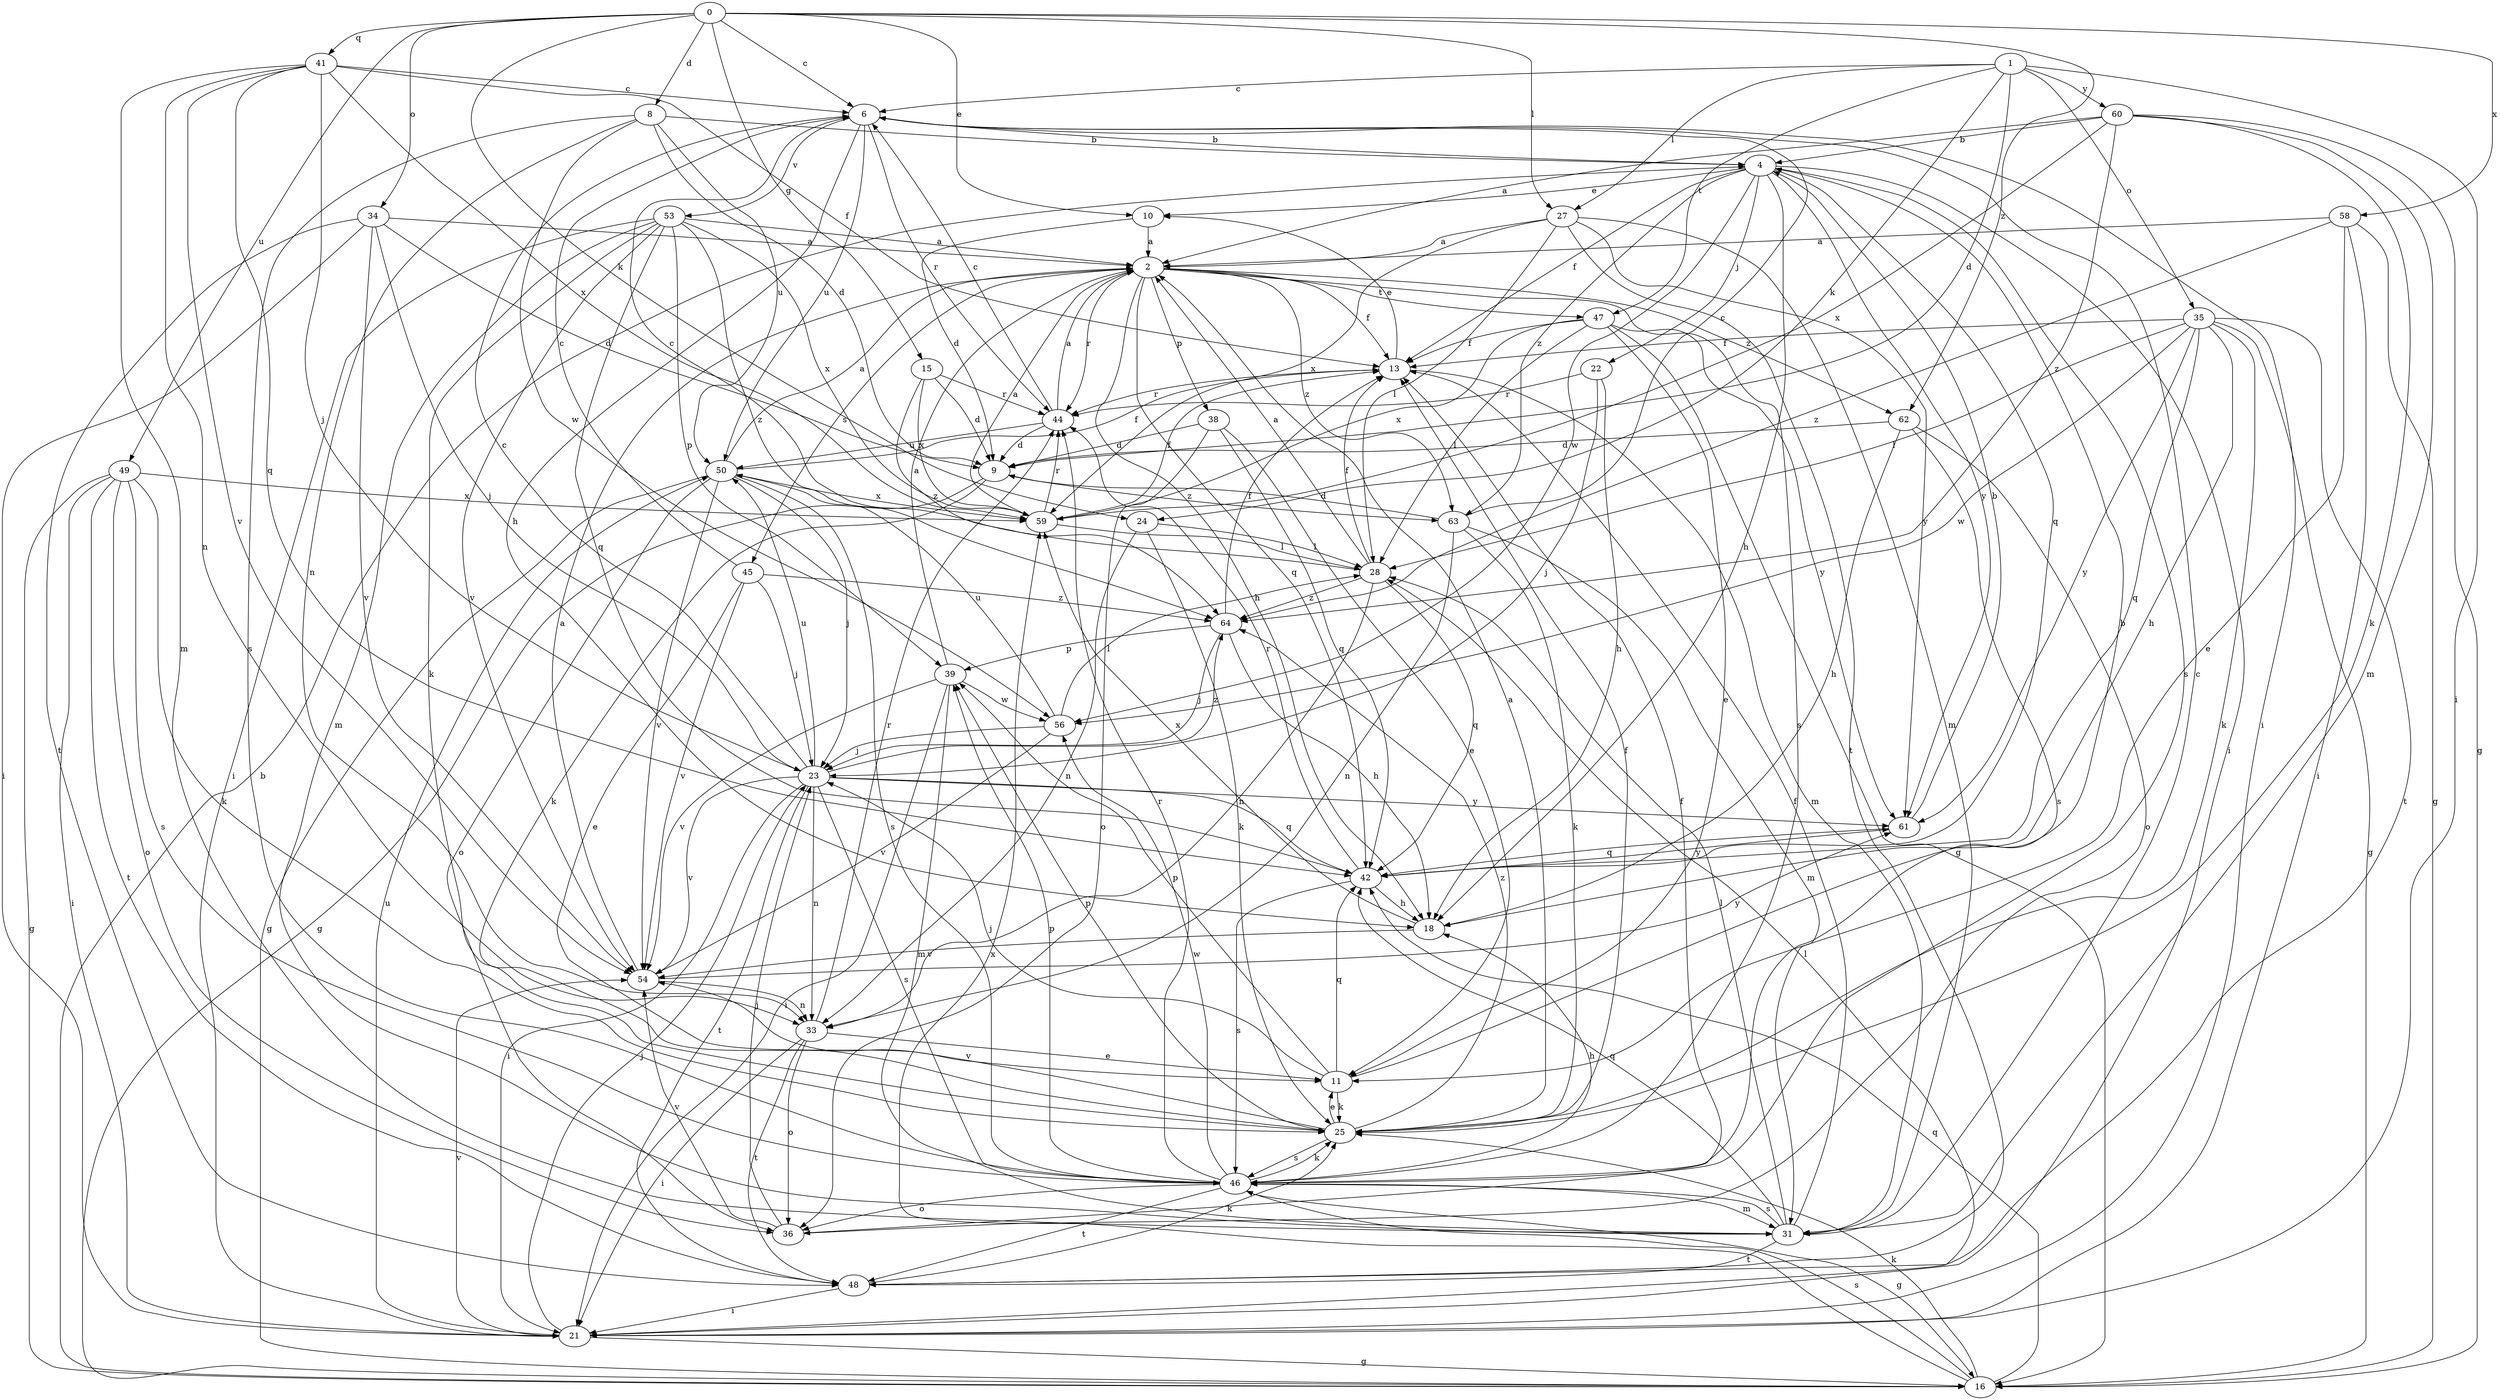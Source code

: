 strict digraph  {
0;
1;
2;
4;
6;
8;
9;
10;
11;
13;
15;
16;
18;
21;
22;
23;
24;
25;
27;
28;
31;
33;
34;
35;
36;
38;
39;
41;
42;
44;
45;
46;
47;
48;
49;
50;
53;
54;
56;
58;
59;
60;
61;
62;
63;
64;
0 -> 6  [label=c];
0 -> 8  [label=d];
0 -> 10  [label=e];
0 -> 15  [label=g];
0 -> 24  [label=k];
0 -> 27  [label=l];
0 -> 34  [label=o];
0 -> 41  [label=q];
0 -> 49  [label=u];
0 -> 58  [label=x];
0 -> 62  [label=z];
1 -> 6  [label=c];
1 -> 9  [label=d];
1 -> 21  [label=i];
1 -> 24  [label=k];
1 -> 27  [label=l];
1 -> 35  [label=o];
1 -> 47  [label=t];
1 -> 60  [label=y];
2 -> 13  [label=f];
2 -> 18  [label=h];
2 -> 38  [label=p];
2 -> 42  [label=q];
2 -> 44  [label=r];
2 -> 45  [label=s];
2 -> 46  [label=s];
2 -> 47  [label=t];
2 -> 62  [label=z];
2 -> 63  [label=z];
4 -> 10  [label=e];
4 -> 13  [label=f];
4 -> 18  [label=h];
4 -> 21  [label=i];
4 -> 22  [label=j];
4 -> 42  [label=q];
4 -> 46  [label=s];
4 -> 56  [label=w];
4 -> 61  [label=y];
4 -> 63  [label=z];
6 -> 4  [label=b];
6 -> 18  [label=h];
6 -> 21  [label=i];
6 -> 44  [label=r];
6 -> 50  [label=u];
6 -> 53  [label=v];
8 -> 4  [label=b];
8 -> 9  [label=d];
8 -> 33  [label=n];
8 -> 46  [label=s];
8 -> 50  [label=u];
8 -> 56  [label=w];
9 -> 16  [label=g];
9 -> 25  [label=k];
9 -> 63  [label=z];
10 -> 2  [label=a];
10 -> 9  [label=d];
11 -> 4  [label=b];
11 -> 23  [label=j];
11 -> 25  [label=k];
11 -> 39  [label=p];
11 -> 42  [label=q];
13 -> 10  [label=e];
13 -> 31  [label=m];
13 -> 44  [label=r];
15 -> 9  [label=d];
15 -> 44  [label=r];
15 -> 59  [label=x];
15 -> 64  [label=z];
16 -> 4  [label=b];
16 -> 25  [label=k];
16 -> 42  [label=q];
16 -> 46  [label=s];
16 -> 59  [label=x];
18 -> 54  [label=v];
18 -> 59  [label=x];
21 -> 16  [label=g];
21 -> 23  [label=j];
21 -> 28  [label=l];
21 -> 50  [label=u];
21 -> 54  [label=v];
22 -> 18  [label=h];
22 -> 23  [label=j];
22 -> 44  [label=r];
23 -> 6  [label=c];
23 -> 21  [label=i];
23 -> 33  [label=n];
23 -> 42  [label=q];
23 -> 46  [label=s];
23 -> 48  [label=t];
23 -> 50  [label=u];
23 -> 54  [label=v];
23 -> 61  [label=y];
23 -> 64  [label=z];
24 -> 25  [label=k];
24 -> 28  [label=l];
24 -> 33  [label=n];
25 -> 2  [label=a];
25 -> 11  [label=e];
25 -> 13  [label=f];
25 -> 39  [label=p];
25 -> 46  [label=s];
25 -> 54  [label=v];
25 -> 64  [label=z];
27 -> 2  [label=a];
27 -> 28  [label=l];
27 -> 31  [label=m];
27 -> 48  [label=t];
27 -> 59  [label=x];
27 -> 61  [label=y];
28 -> 2  [label=a];
28 -> 6  [label=c];
28 -> 13  [label=f];
28 -> 33  [label=n];
28 -> 42  [label=q];
28 -> 64  [label=z];
31 -> 6  [label=c];
31 -> 13  [label=f];
31 -> 28  [label=l];
31 -> 42  [label=q];
31 -> 46  [label=s];
31 -> 48  [label=t];
33 -> 11  [label=e];
33 -> 21  [label=i];
33 -> 36  [label=o];
33 -> 44  [label=r];
33 -> 48  [label=t];
34 -> 2  [label=a];
34 -> 9  [label=d];
34 -> 21  [label=i];
34 -> 23  [label=j];
34 -> 48  [label=t];
34 -> 54  [label=v];
35 -> 13  [label=f];
35 -> 16  [label=g];
35 -> 18  [label=h];
35 -> 25  [label=k];
35 -> 28  [label=l];
35 -> 42  [label=q];
35 -> 48  [label=t];
35 -> 56  [label=w];
35 -> 61  [label=y];
36 -> 13  [label=f];
36 -> 23  [label=j];
36 -> 54  [label=v];
38 -> 9  [label=d];
38 -> 11  [label=e];
38 -> 36  [label=o];
38 -> 42  [label=q];
39 -> 2  [label=a];
39 -> 21  [label=i];
39 -> 31  [label=m];
39 -> 54  [label=v];
39 -> 56  [label=w];
41 -> 6  [label=c];
41 -> 13  [label=f];
41 -> 23  [label=j];
41 -> 31  [label=m];
41 -> 33  [label=n];
41 -> 42  [label=q];
41 -> 54  [label=v];
41 -> 59  [label=x];
42 -> 18  [label=h];
42 -> 44  [label=r];
42 -> 46  [label=s];
42 -> 61  [label=y];
44 -> 2  [label=a];
44 -> 6  [label=c];
44 -> 9  [label=d];
44 -> 50  [label=u];
45 -> 6  [label=c];
45 -> 11  [label=e];
45 -> 23  [label=j];
45 -> 54  [label=v];
45 -> 64  [label=z];
46 -> 16  [label=g];
46 -> 18  [label=h];
46 -> 25  [label=k];
46 -> 31  [label=m];
46 -> 36  [label=o];
46 -> 39  [label=p];
46 -> 44  [label=r];
46 -> 48  [label=t];
46 -> 56  [label=w];
47 -> 11  [label=e];
47 -> 13  [label=f];
47 -> 16  [label=g];
47 -> 28  [label=l];
47 -> 59  [label=x];
47 -> 61  [label=y];
48 -> 21  [label=i];
48 -> 25  [label=k];
49 -> 16  [label=g];
49 -> 21  [label=i];
49 -> 25  [label=k];
49 -> 36  [label=o];
49 -> 46  [label=s];
49 -> 48  [label=t];
49 -> 59  [label=x];
50 -> 2  [label=a];
50 -> 13  [label=f];
50 -> 16  [label=g];
50 -> 23  [label=j];
50 -> 36  [label=o];
50 -> 46  [label=s];
50 -> 54  [label=v];
50 -> 59  [label=x];
53 -> 2  [label=a];
53 -> 21  [label=i];
53 -> 25  [label=k];
53 -> 31  [label=m];
53 -> 39  [label=p];
53 -> 42  [label=q];
53 -> 54  [label=v];
53 -> 59  [label=x];
53 -> 64  [label=z];
54 -> 2  [label=a];
54 -> 33  [label=n];
54 -> 61  [label=y];
56 -> 23  [label=j];
56 -> 28  [label=l];
56 -> 50  [label=u];
56 -> 54  [label=v];
58 -> 2  [label=a];
58 -> 11  [label=e];
58 -> 16  [label=g];
58 -> 21  [label=i];
58 -> 64  [label=z];
59 -> 2  [label=a];
59 -> 13  [label=f];
59 -> 28  [label=l];
59 -> 44  [label=r];
60 -> 2  [label=a];
60 -> 4  [label=b];
60 -> 16  [label=g];
60 -> 25  [label=k];
60 -> 31  [label=m];
60 -> 59  [label=x];
60 -> 64  [label=z];
61 -> 4  [label=b];
61 -> 42  [label=q];
62 -> 9  [label=d];
62 -> 18  [label=h];
62 -> 36  [label=o];
62 -> 46  [label=s];
63 -> 6  [label=c];
63 -> 9  [label=d];
63 -> 25  [label=k];
63 -> 31  [label=m];
63 -> 33  [label=n];
64 -> 13  [label=f];
64 -> 18  [label=h];
64 -> 23  [label=j];
64 -> 39  [label=p];
}
